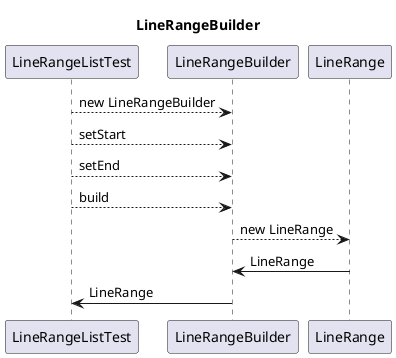 @startuml
title LineRangeBuilder

LineRangeListTest --> LineRangeBuilder : new LineRangeBuilder
LineRangeListTest --> LineRangeBuilder : setStart
LineRangeListTest --> LineRangeBuilder : setEnd
LineRangeListTest --> LineRangeBuilder : build
LineRangeBuilder -->  LineRange : new LineRange

LineRange -> LineRangeBuilder : LineRange
LineRangeBuilder -> LineRangeListTest : LineRange
@enduml